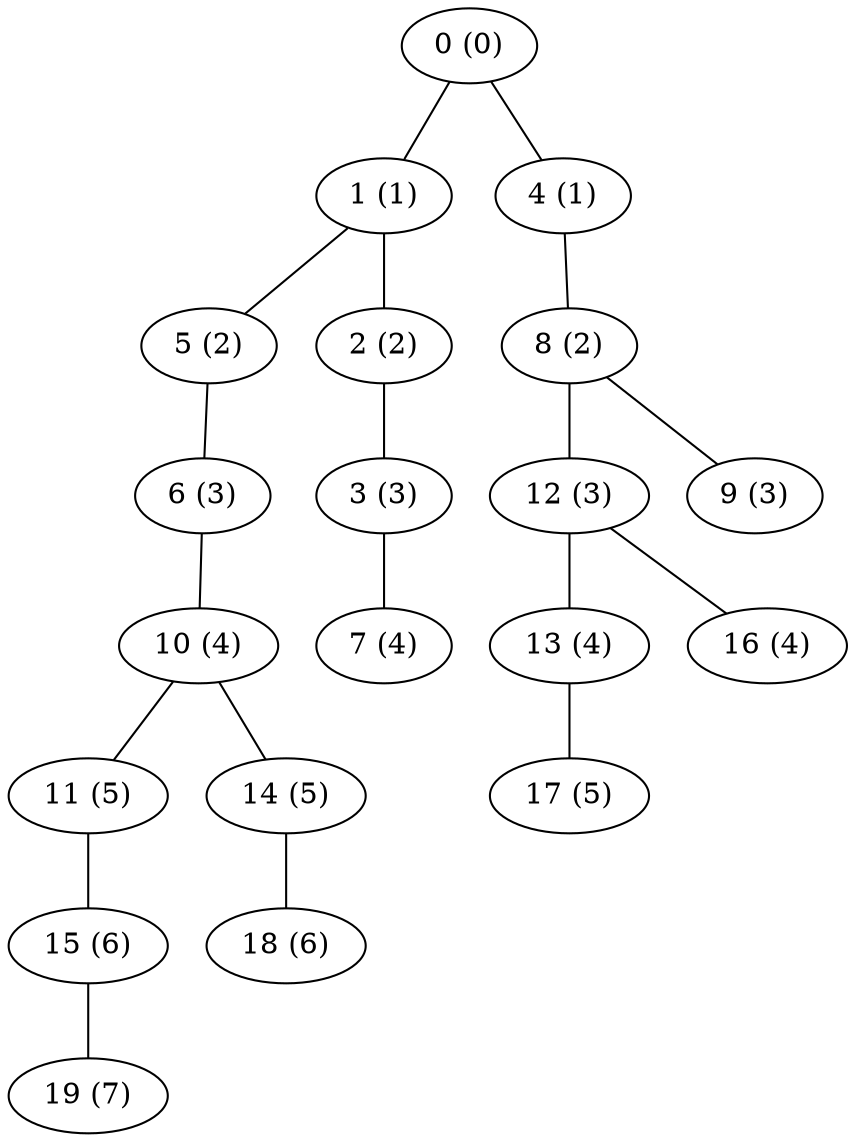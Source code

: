 graph grafoMalla_5_4_Dijkstra  {
"0 (0)";
"1 (1)";
"4 (1)";
"8 (2)";
"5 (2)";
"2 (2)";
"3 (3)";
"12 (3)";
"6 (3)";
"9 (3)";
"10 (4)";
"7 (4)";
"13 (4)";
"16 (4)";
"11 (5)";
"14 (5)";
"17 (5)";
"15 (6)";
"18 (6)";
"19 (7)";
"0 (0)" -- "1 (1)";
"0 (0)" -- "4 (1)";
"4 (1)" -- "8 (2)";
"1 (1)" -- "5 (2)";
"1 (1)" -- "2 (2)";
"2 (2)" -- "3 (3)";
"8 (2)" -- "12 (3)";
"5 (2)" -- "6 (3)";
"8 (2)" -- "9 (3)";
"6 (3)" -- "10 (4)";
"3 (3)" -- "7 (4)";
"12 (3)" -- "13 (4)";
"12 (3)" -- "16 (4)";
"10 (4)" -- "11 (5)";
"10 (4)" -- "14 (5)";
"13 (4)" -- "17 (5)";
"11 (5)" -- "15 (6)";
"14 (5)" -- "18 (6)";
"15 (6)" -- "19 (7)";
}
